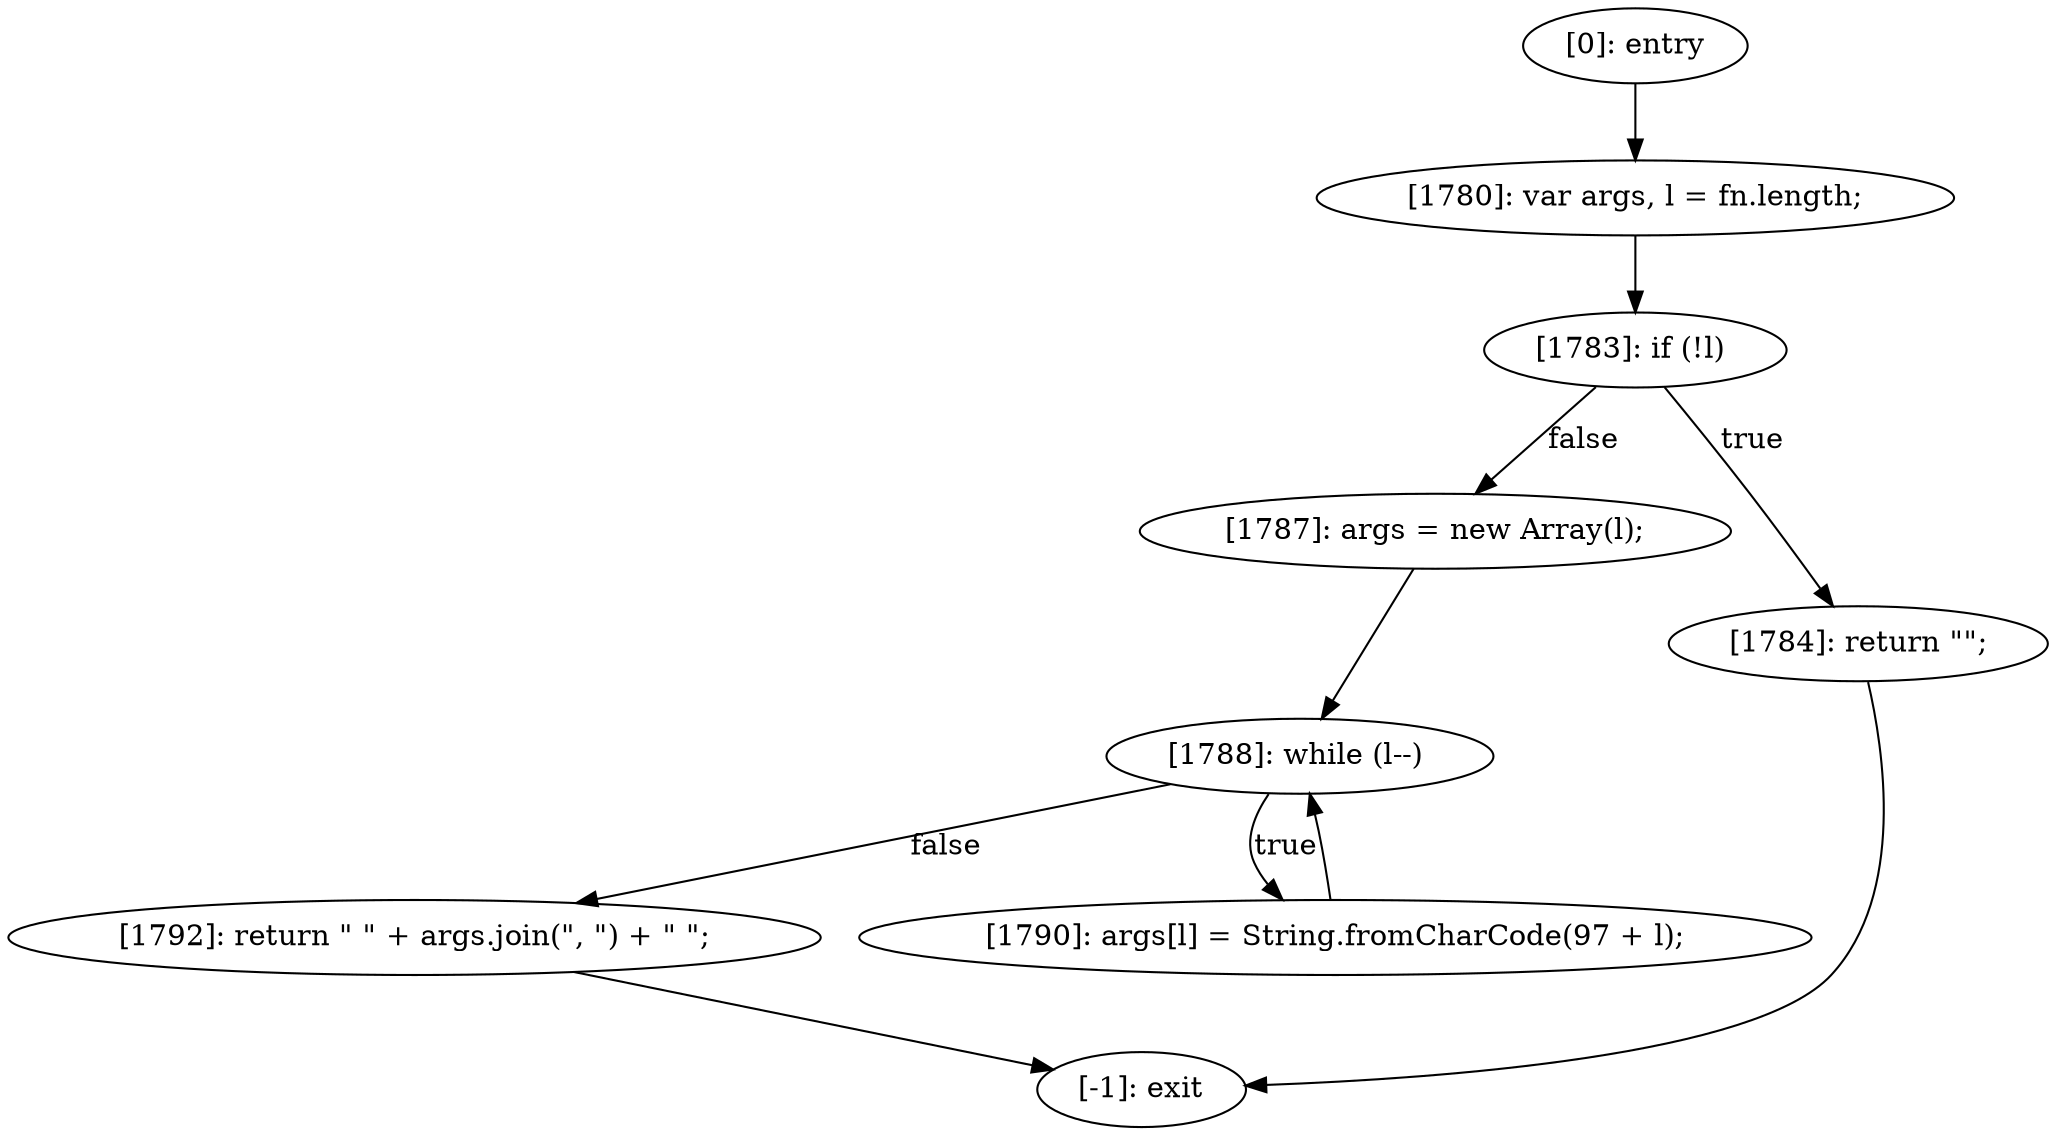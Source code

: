 digraph {
"0" [label="[1792]: return \" \" + args.join(\", \") + \" \";\n"] 
"1" [label="[1780]: var args, l = fn.length;\n"] 
"2" [label="[1783]: if (!l) "] 
"3" [label="[1787]: args = new Array(l);\n"] 
"4" [label="[1784]: return \"\";\n"] 
"5" [label="[1788]: while (l--) "] 
"6" [label="[1790]: args[l] = String.fromCharCode(97 + l);\n"] 
"7" [label="[-1]: exit"] 
"8" [label="[0]: entry"] 
"0" -> "7" [label=""] 
"1" -> "2" [label=""] 
"2" -> "4" [label="true"] 
"2" -> "3" [label="false"] 
"3" -> "5" [label=""] 
"4" -> "7" [label=""] 
"5" -> "0" [label="false"] 
"5" -> "6" [label="true"] 
"6" -> "5" [label=""] 
"8" -> "1" [label=""] 
}
